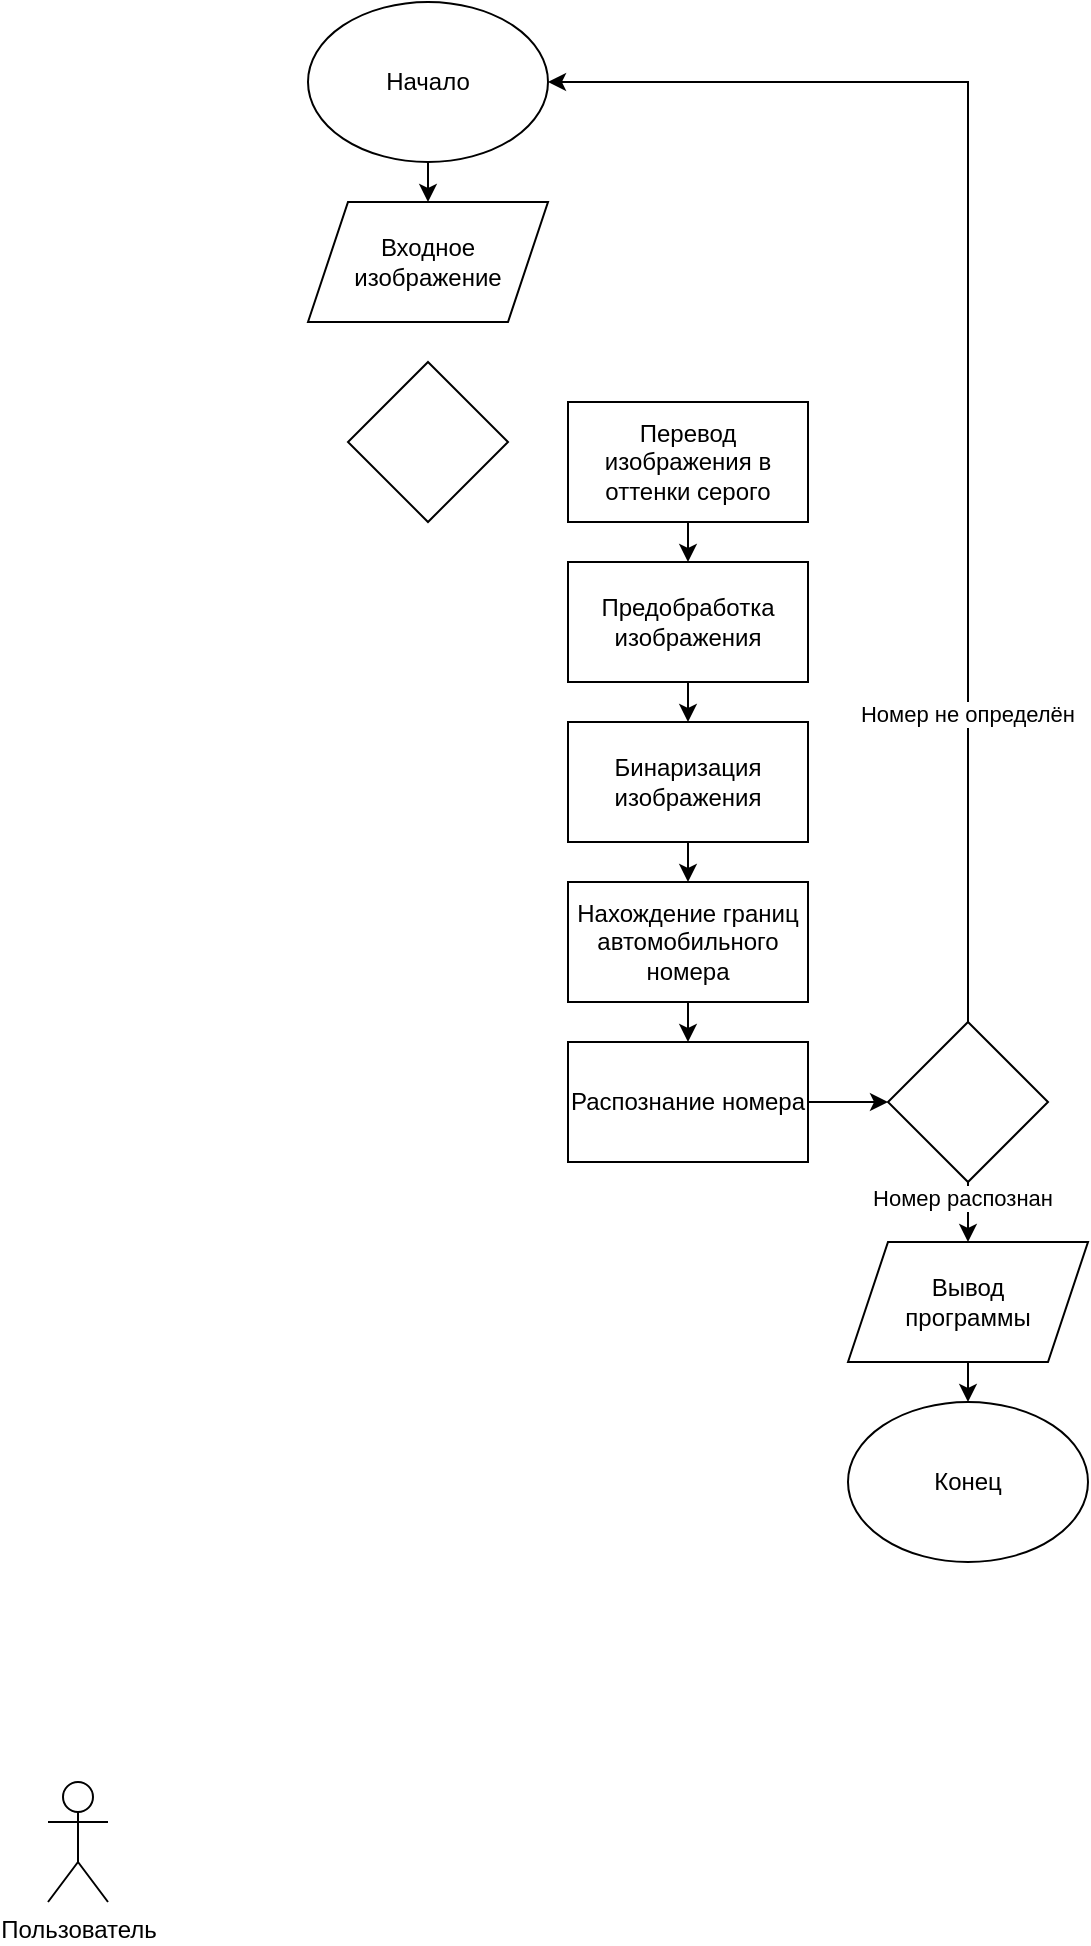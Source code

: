 <mxfile version="22.1.8" type="github">
  <diagram name="Страница — 1" id="4NvB25jOUtMUP9SbKBhH">
    <mxGraphModel dx="1542" dy="885" grid="1" gridSize="10" guides="1" tooltips="1" connect="1" arrows="1" fold="1" page="1" pageScale="1" pageWidth="827" pageHeight="1169" math="0" shadow="0">
      <root>
        <mxCell id="0" />
        <mxCell id="1" parent="0" />
        <mxCell id="s6bop6qFShsmBlt9RtoM-13" style="edgeStyle=orthogonalEdgeStyle;rounded=0;orthogonalLoop=1;jettySize=auto;html=1;exitX=0.5;exitY=1;exitDx=0;exitDy=0;entryX=0.5;entryY=0;entryDx=0;entryDy=0;" edge="1" parent="1" source="s6bop6qFShsmBlt9RtoM-1" target="s6bop6qFShsmBlt9RtoM-3">
          <mxGeometry relative="1" as="geometry" />
        </mxCell>
        <mxCell id="s6bop6qFShsmBlt9RtoM-1" value="Начало" style="ellipse;whiteSpace=wrap;html=1;" vertex="1" parent="1">
          <mxGeometry x="220" y="20" width="120" height="80" as="geometry" />
        </mxCell>
        <mxCell id="s6bop6qFShsmBlt9RtoM-2" value="Конец" style="ellipse;whiteSpace=wrap;html=1;" vertex="1" parent="1">
          <mxGeometry x="490" y="720" width="120" height="80" as="geometry" />
        </mxCell>
        <mxCell id="s6bop6qFShsmBlt9RtoM-3" value="Входное изображение" style="shape=parallelogram;perimeter=parallelogramPerimeter;whiteSpace=wrap;html=1;fixedSize=1;" vertex="1" parent="1">
          <mxGeometry x="220" y="120" width="120" height="60" as="geometry" />
        </mxCell>
        <mxCell id="s6bop6qFShsmBlt9RtoM-28" style="edgeStyle=orthogonalEdgeStyle;rounded=0;orthogonalLoop=1;jettySize=auto;html=1;exitX=0.5;exitY=1;exitDx=0;exitDy=0;entryX=0.5;entryY=0;entryDx=0;entryDy=0;" edge="1" parent="1" source="s6bop6qFShsmBlt9RtoM-4" target="s6bop6qFShsmBlt9RtoM-18">
          <mxGeometry relative="1" as="geometry" />
        </mxCell>
        <mxCell id="s6bop6qFShsmBlt9RtoM-4" value="Перевод изображения в оттенки серого" style="rounded=0;whiteSpace=wrap;html=1;" vertex="1" parent="1">
          <mxGeometry x="350" y="220" width="120" height="60" as="geometry" />
        </mxCell>
        <mxCell id="s6bop6qFShsmBlt9RtoM-9" value="" style="rhombus;whiteSpace=wrap;html=1;" vertex="1" parent="1">
          <mxGeometry x="240" y="200" width="80" height="80" as="geometry" />
        </mxCell>
        <mxCell id="s6bop6qFShsmBlt9RtoM-27" style="edgeStyle=orthogonalEdgeStyle;rounded=0;orthogonalLoop=1;jettySize=auto;html=1;exitX=0.5;exitY=1;exitDx=0;exitDy=0;entryX=0.5;entryY=0;entryDx=0;entryDy=0;" edge="1" parent="1" source="s6bop6qFShsmBlt9RtoM-18" target="s6bop6qFShsmBlt9RtoM-19">
          <mxGeometry relative="1" as="geometry" />
        </mxCell>
        <mxCell id="s6bop6qFShsmBlt9RtoM-18" value="Предобработка изображения" style="rounded=0;whiteSpace=wrap;html=1;" vertex="1" parent="1">
          <mxGeometry x="350" y="300" width="120" height="60" as="geometry" />
        </mxCell>
        <mxCell id="s6bop6qFShsmBlt9RtoM-26" style="edgeStyle=orthogonalEdgeStyle;rounded=0;orthogonalLoop=1;jettySize=auto;html=1;exitX=0.5;exitY=1;exitDx=0;exitDy=0;entryX=0.5;entryY=0;entryDx=0;entryDy=0;" edge="1" parent="1" source="s6bop6qFShsmBlt9RtoM-19" target="s6bop6qFShsmBlt9RtoM-20">
          <mxGeometry relative="1" as="geometry" />
        </mxCell>
        <mxCell id="s6bop6qFShsmBlt9RtoM-19" value="Бинаризация изображения" style="rounded=0;whiteSpace=wrap;html=1;" vertex="1" parent="1">
          <mxGeometry x="350" y="380" width="120" height="60" as="geometry" />
        </mxCell>
        <mxCell id="s6bop6qFShsmBlt9RtoM-25" style="edgeStyle=orthogonalEdgeStyle;rounded=0;orthogonalLoop=1;jettySize=auto;html=1;exitX=0.5;exitY=1;exitDx=0;exitDy=0;entryX=0.5;entryY=0;entryDx=0;entryDy=0;" edge="1" parent="1" source="s6bop6qFShsmBlt9RtoM-20" target="s6bop6qFShsmBlt9RtoM-21">
          <mxGeometry relative="1" as="geometry" />
        </mxCell>
        <mxCell id="s6bop6qFShsmBlt9RtoM-20" value="Нахождение границ автомобильного номера" style="rounded=0;whiteSpace=wrap;html=1;" vertex="1" parent="1">
          <mxGeometry x="350" y="460" width="120" height="60" as="geometry" />
        </mxCell>
        <mxCell id="s6bop6qFShsmBlt9RtoM-30" style="edgeStyle=orthogonalEdgeStyle;rounded=0;orthogonalLoop=1;jettySize=auto;html=1;exitX=1;exitY=0.5;exitDx=0;exitDy=0;entryX=0;entryY=0.5;entryDx=0;entryDy=0;" edge="1" parent="1" source="s6bop6qFShsmBlt9RtoM-21" target="s6bop6qFShsmBlt9RtoM-29">
          <mxGeometry relative="1" as="geometry" />
        </mxCell>
        <mxCell id="s6bop6qFShsmBlt9RtoM-21" value="Распознание номера" style="rounded=0;whiteSpace=wrap;html=1;" vertex="1" parent="1">
          <mxGeometry x="350" y="540" width="120" height="60" as="geometry" />
        </mxCell>
        <mxCell id="s6bop6qFShsmBlt9RtoM-23" style="edgeStyle=orthogonalEdgeStyle;rounded=0;orthogonalLoop=1;jettySize=auto;html=1;exitX=0.5;exitY=1;exitDx=0;exitDy=0;entryX=0.5;entryY=0;entryDx=0;entryDy=0;" edge="1" parent="1" source="s6bop6qFShsmBlt9RtoM-22" target="s6bop6qFShsmBlt9RtoM-2">
          <mxGeometry relative="1" as="geometry" />
        </mxCell>
        <mxCell id="s6bop6qFShsmBlt9RtoM-22" value="Вывод &lt;br&gt;программы" style="shape=parallelogram;perimeter=parallelogramPerimeter;whiteSpace=wrap;html=1;fixedSize=1;" vertex="1" parent="1">
          <mxGeometry x="490" y="640" width="120" height="60" as="geometry" />
        </mxCell>
        <mxCell id="s6bop6qFShsmBlt9RtoM-32" style="edgeStyle=orthogonalEdgeStyle;rounded=0;orthogonalLoop=1;jettySize=auto;html=1;exitX=0.5;exitY=0;exitDx=0;exitDy=0;entryX=1;entryY=0.5;entryDx=0;entryDy=0;" edge="1" parent="1" source="s6bop6qFShsmBlt9RtoM-29" target="s6bop6qFShsmBlt9RtoM-1">
          <mxGeometry relative="1" as="geometry" />
        </mxCell>
        <mxCell id="s6bop6qFShsmBlt9RtoM-33" value="Номер не определён&amp;nbsp;" style="edgeLabel;html=1;align=center;verticalAlign=middle;resizable=0;points=[];" vertex="1" connectable="0" parent="s6bop6qFShsmBlt9RtoM-32">
          <mxGeometry x="-0.545" y="-1" relative="1" as="geometry">
            <mxPoint as="offset" />
          </mxGeometry>
        </mxCell>
        <mxCell id="s6bop6qFShsmBlt9RtoM-34" style="edgeStyle=orthogonalEdgeStyle;rounded=0;orthogonalLoop=1;jettySize=auto;html=1;exitX=0.5;exitY=1;exitDx=0;exitDy=0;entryX=0.5;entryY=0;entryDx=0;entryDy=0;" edge="1" parent="1" source="s6bop6qFShsmBlt9RtoM-29" target="s6bop6qFShsmBlt9RtoM-22">
          <mxGeometry relative="1" as="geometry" />
        </mxCell>
        <mxCell id="s6bop6qFShsmBlt9RtoM-35" value="Номер распознан" style="edgeLabel;html=1;align=center;verticalAlign=middle;resizable=0;points=[];" vertex="1" connectable="0" parent="s6bop6qFShsmBlt9RtoM-34">
          <mxGeometry x="-0.54" y="-3" relative="1" as="geometry">
            <mxPoint y="1" as="offset" />
          </mxGeometry>
        </mxCell>
        <mxCell id="s6bop6qFShsmBlt9RtoM-29" value="" style="rhombus;whiteSpace=wrap;html=1;" vertex="1" parent="1">
          <mxGeometry x="510" y="530" width="80" height="80" as="geometry" />
        </mxCell>
        <mxCell id="s6bop6qFShsmBlt9RtoM-37" value="Пользователь" style="shape=umlActor;verticalLabelPosition=bottom;verticalAlign=top;html=1;outlineConnect=0;" vertex="1" parent="1">
          <mxGeometry x="90" y="910" width="30" height="60" as="geometry" />
        </mxCell>
      </root>
    </mxGraphModel>
  </diagram>
</mxfile>
